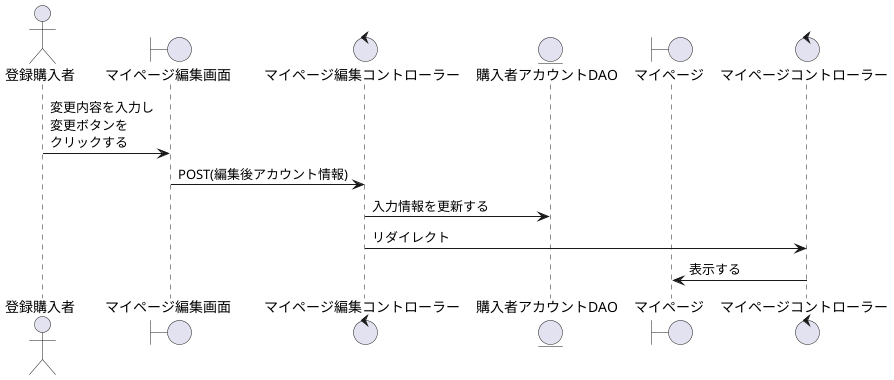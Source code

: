 @startuml マイページ編集

actor    "登録購入者" as act
boundary "マイページ編集画面" as Change_Mypage
control  "マイページ編集コントローラー" as Approval_c
entity   "購入者アカウントDAO" as Account
boundary "マイページ" as Kannryou
control  "マイページコントローラー" as completion_c

'-------------------------------------------------------------------------------------------

act -> Change_Mypage : 変更内容を入力し\n変更ボタンを\nクリックする
Change_Mypage -> Approval_c: POST(編集後アカウント情報)
Approval_c -> Account: 入力情報を更新する
Approval_c -> completion_c : リダイレクト
completion_c -> Kannryou : 表示する

@enduml
